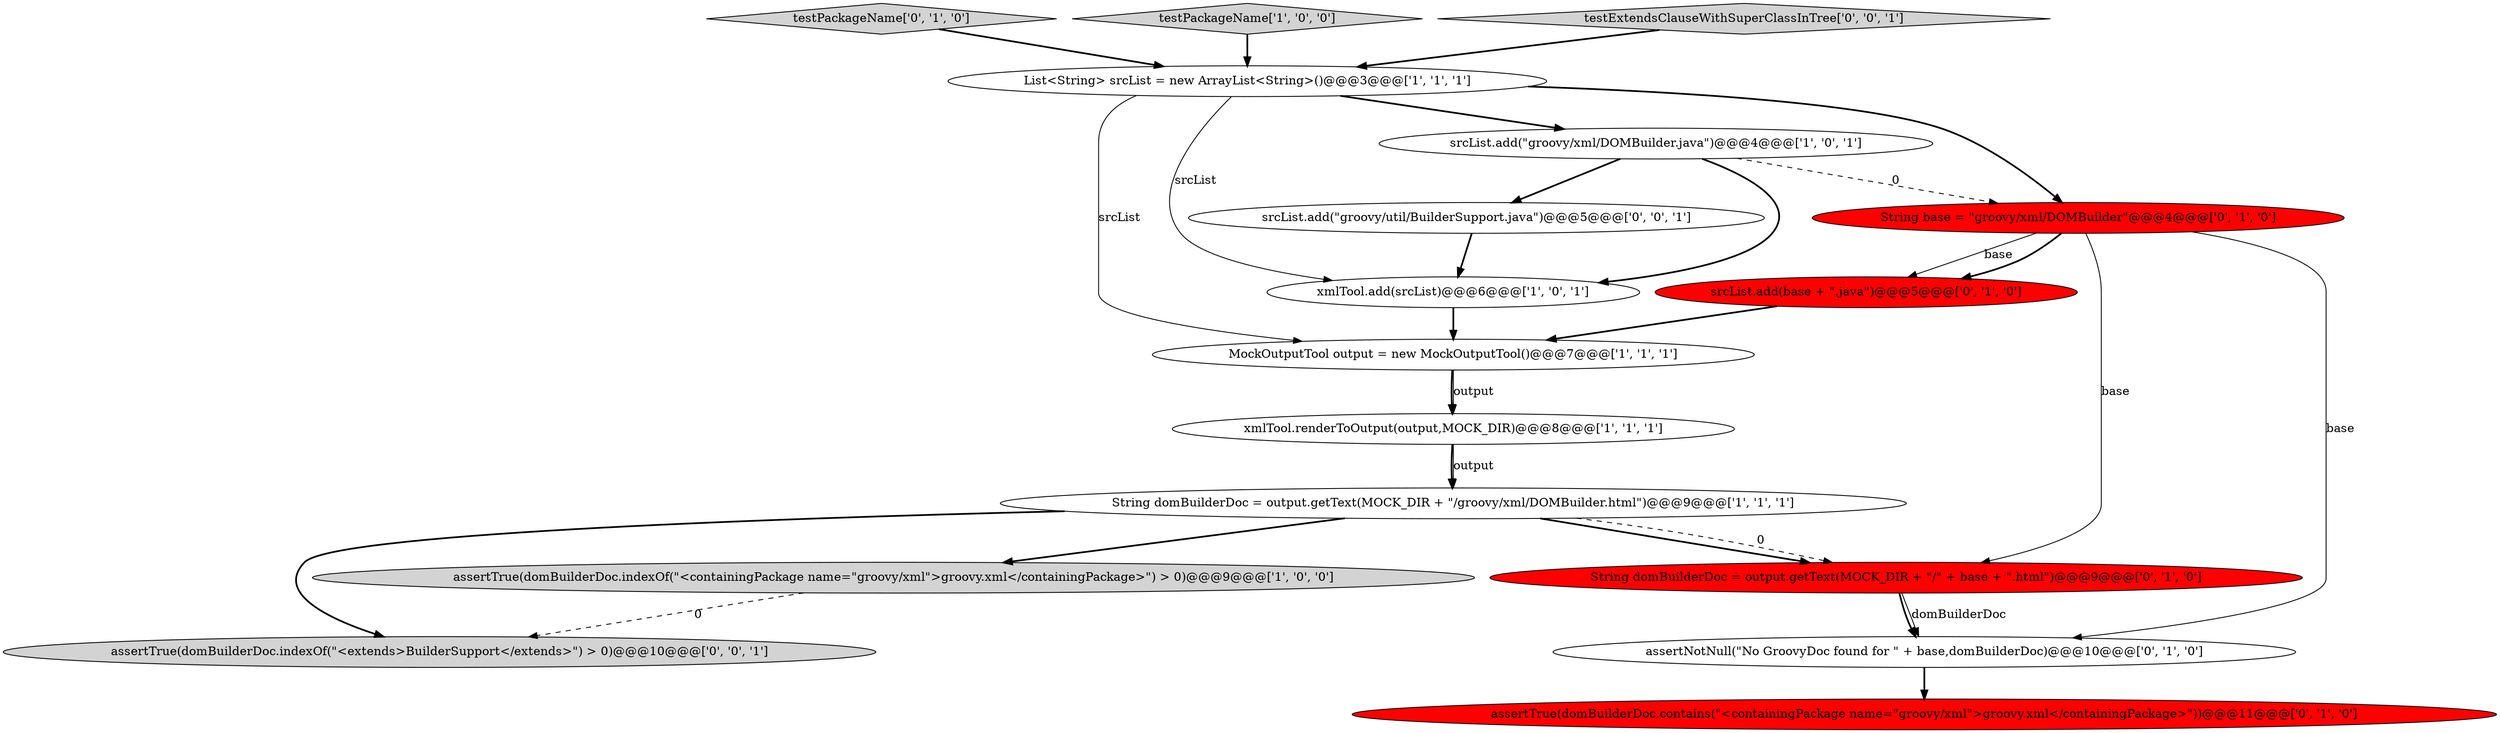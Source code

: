 digraph {
9 [style = filled, label = "String domBuilderDoc = output.getText(MOCK_DIR + \"/\" + base + \".html\")@@@9@@@['0', '1', '0']", fillcolor = red, shape = ellipse image = "AAA1AAABBB2BBB"];
11 [style = filled, label = "srcList.add(base + \".java\")@@@5@@@['0', '1', '0']", fillcolor = red, shape = ellipse image = "AAA1AAABBB2BBB"];
0 [style = filled, label = "MockOutputTool output = new MockOutputTool()@@@7@@@['1', '1', '1']", fillcolor = white, shape = ellipse image = "AAA0AAABBB1BBB"];
12 [style = filled, label = "assertNotNull(\"No GroovyDoc found for \" + base,domBuilderDoc)@@@10@@@['0', '1', '0']", fillcolor = white, shape = ellipse image = "AAA0AAABBB2BBB"];
3 [style = filled, label = "String domBuilderDoc = output.getText(MOCK_DIR + \"/groovy/xml/DOMBuilder.html\")@@@9@@@['1', '1', '1']", fillcolor = white, shape = ellipse image = "AAA0AAABBB1BBB"];
7 [style = filled, label = "xmlTool.renderToOutput(output,MOCK_DIR)@@@8@@@['1', '1', '1']", fillcolor = white, shape = ellipse image = "AAA0AAABBB1BBB"];
10 [style = filled, label = "testPackageName['0', '1', '0']", fillcolor = lightgray, shape = diamond image = "AAA0AAABBB2BBB"];
2 [style = filled, label = "xmlTool.add(srcList)@@@6@@@['1', '0', '1']", fillcolor = white, shape = ellipse image = "AAA0AAABBB1BBB"];
5 [style = filled, label = "srcList.add(\"groovy/xml/DOMBuilder.java\")@@@4@@@['1', '0', '1']", fillcolor = white, shape = ellipse image = "AAA0AAABBB1BBB"];
8 [style = filled, label = "String base = \"groovy/xml/DOMBuilder\"@@@4@@@['0', '1', '0']", fillcolor = red, shape = ellipse image = "AAA1AAABBB2BBB"];
6 [style = filled, label = "assertTrue(domBuilderDoc.indexOf(\"<containingPackage name=\"groovy/xml\">groovy.xml</containingPackage>\") > 0)@@@9@@@['1', '0', '0']", fillcolor = lightgray, shape = ellipse image = "AAA0AAABBB1BBB"];
16 [style = filled, label = "srcList.add(\"groovy/util/BuilderSupport.java\")@@@5@@@['0', '0', '1']", fillcolor = white, shape = ellipse image = "AAA0AAABBB3BBB"];
13 [style = filled, label = "assertTrue(domBuilderDoc.contains(\"<containingPackage name=\"groovy/xml\">groovy.xml</containingPackage>\"))@@@11@@@['0', '1', '0']", fillcolor = red, shape = ellipse image = "AAA1AAABBB2BBB"];
4 [style = filled, label = "testPackageName['1', '0', '0']", fillcolor = lightgray, shape = diamond image = "AAA0AAABBB1BBB"];
15 [style = filled, label = "assertTrue(domBuilderDoc.indexOf(\"<extends>BuilderSupport</extends>\") > 0)@@@10@@@['0', '0', '1']", fillcolor = lightgray, shape = ellipse image = "AAA0AAABBB3BBB"];
1 [style = filled, label = "List<String> srcList = new ArrayList<String>()@@@3@@@['1', '1', '1']", fillcolor = white, shape = ellipse image = "AAA0AAABBB1BBB"];
14 [style = filled, label = "testExtendsClauseWithSuperClassInTree['0', '0', '1']", fillcolor = lightgray, shape = diamond image = "AAA0AAABBB3BBB"];
1->5 [style = bold, label=""];
8->11 [style = solid, label="base"];
1->8 [style = bold, label=""];
1->0 [style = solid, label="srcList"];
3->6 [style = bold, label=""];
3->15 [style = bold, label=""];
16->2 [style = bold, label=""];
7->3 [style = bold, label=""];
14->1 [style = bold, label=""];
0->7 [style = bold, label=""];
5->16 [style = bold, label=""];
3->9 [style = bold, label=""];
12->13 [style = bold, label=""];
5->2 [style = bold, label=""];
2->0 [style = bold, label=""];
11->0 [style = bold, label=""];
1->2 [style = solid, label="srcList"];
9->12 [style = solid, label="domBuilderDoc"];
3->9 [style = dashed, label="0"];
6->15 [style = dashed, label="0"];
7->3 [style = solid, label="output"];
5->8 [style = dashed, label="0"];
4->1 [style = bold, label=""];
9->12 [style = bold, label=""];
8->12 [style = solid, label="base"];
8->9 [style = solid, label="base"];
10->1 [style = bold, label=""];
8->11 [style = bold, label=""];
0->7 [style = solid, label="output"];
}
